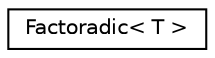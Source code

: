 digraph "Graphical Class Hierarchy"
{
 // LATEX_PDF_SIZE
  edge [fontname="Helvetica",fontsize="10",labelfontname="Helvetica",labelfontsize="10"];
  node [fontname="Helvetica",fontsize="10",shape=record];
  rankdir="LR";
  Node0 [label="Factoradic\< T \>",height=0.2,width=0.4,color="black", fillcolor="white", style="filled",URL="$classFactoradic.html",tooltip=" "];
}
